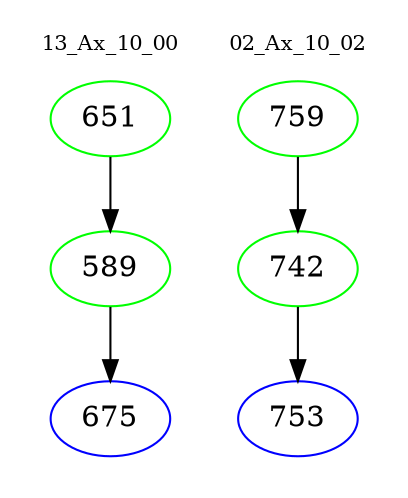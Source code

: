 digraph{
subgraph cluster_0 {
color = white
label = "13_Ax_10_00";
fontsize=10;
T0_651 [label="651", color="green"]
T0_651 -> T0_589 [color="black"]
T0_589 [label="589", color="green"]
T0_589 -> T0_675 [color="black"]
T0_675 [label="675", color="blue"]
}
subgraph cluster_1 {
color = white
label = "02_Ax_10_02";
fontsize=10;
T1_759 [label="759", color="green"]
T1_759 -> T1_742 [color="black"]
T1_742 [label="742", color="green"]
T1_742 -> T1_753 [color="black"]
T1_753 [label="753", color="blue"]
}
}
